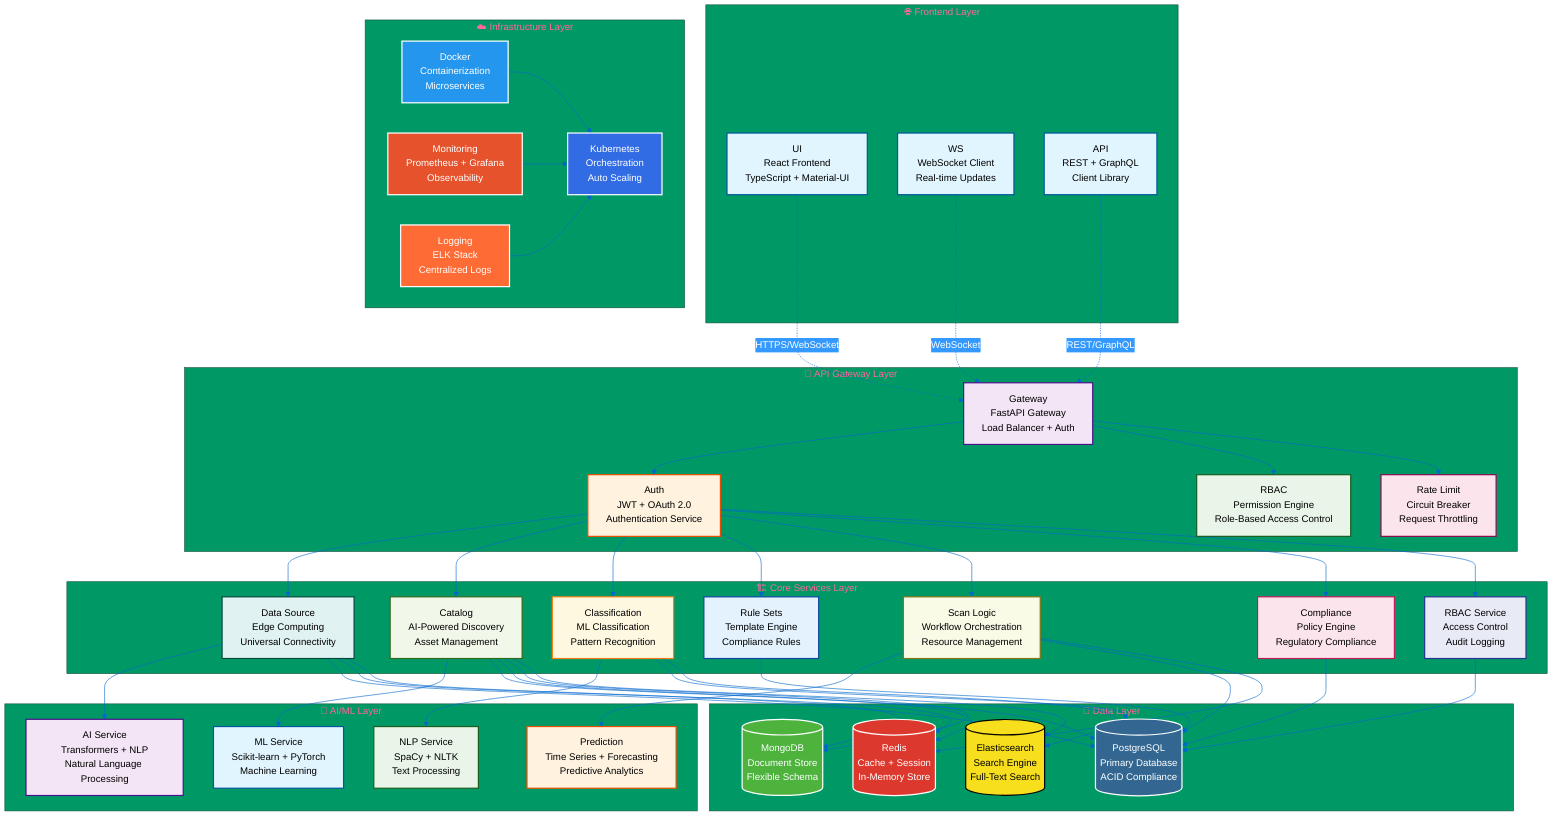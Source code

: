 %%{init: {
  'theme': 'base',
  'themeVariables': {
    'primaryColor': '#0066cc',
    'primaryTextColor': '#ffffff',
    'primaryBorderColor': '#004499',
    'lineColor': '#0066cc',
    'secondaryColor': '#3399ff',
    'tertiaryColor': '#009966',
    'background': '#f8f9fa',
    'mainBkg': '#ffffff',
    'secondBkg': '#f0f8ff',
    'tertiaryBkg': '#e6f7ff'
  }
}}%%

graph TB
    subgraph "🌐 Frontend Layer"
        UI[UI<br/>React Frontend<br/>TypeScript + Material-UI]:::frontend
        WS[WS<br/>WebSocket Client<br/>Real-time Updates]:::frontend
        API_CLIENT[API<br/>REST + GraphQL<br/>Client Library]:::frontend
    end
    
    subgraph "🚪 API Gateway Layer"
        GATEWAY[Gateway<br/>FastAPI Gateway<br/>Load Balancer + Auth]:::gateway
        AUTH[Auth<br/>JWT + OAuth 2.0<br/>Authentication Service]:::auth
        RBAC[RBAC<br/>Permission Engine<br/>Role-Based Access Control]:::rbac
        RATE_LIMIT[Rate Limit<br/>Circuit Breaker<br/>Request Throttling]:::rate
    end
    
    subgraph "🏗️ Core Services Layer"
        DS_SVC[Data Source<br/>Edge Computing<br/>Universal Connectivity]:::datasource
        CAT_SVC[Catalog<br/>AI-Powered Discovery<br/>Asset Management]:::catalog
        CLASS_SVC[Classification<br/>ML Classification<br/>Pattern Recognition]:::classification
        RULE_SVC[Rule Sets<br/>Template Engine<br/>Compliance Rules]:::rules
        SCAN_SVC[Scan Logic<br/>Workflow Orchestration<br/>Resource Management]:::scan
        COMP_SVC[Compliance<br/>Policy Engine<br/>Regulatory Compliance]:::compliance
        RBAC_SVC[RBAC Service<br/>Access Control<br/>Audit Logging]:::rbacservice
    end
    
    subgraph "🤖 AI/ML Layer"
        AI_SVC[AI Service<br/>Transformers + NLP<br/>Natural Language Processing]:::ai
        ML_SVC[ML Service<br/>Scikit-learn + PyTorch<br/>Machine Learning]:::ml
        NLP_SVC[NLP Service<br/>SpaCy + NLTK<br/>Text Processing]:::nlp
        PRED_SVC[Prediction<br/>Time Series + Forecasting<br/>Predictive Analytics]:::prediction
    end
    
    subgraph "💾 Data Layer"
        PG[(PostgreSQL<br/>Primary Database<br/>ACID Compliance)]:::postgres
        REDIS[(Redis<br/>Cache + Session<br/>In-Memory Store)]:::redis
        MONGO[(MongoDB<br/>Document Store<br/>Flexible Schema)]:::mongodb
        ES[(Elasticsearch<br/>Search Engine<br/>Full-Text Search)]:::elasticsearch
    end
    
    subgraph "☁️ Infrastructure Layer"
        DOCKER[Docker<br/>Containerization<br/>Microservices]:::docker
        K8S[Kubernetes<br/>Orchestration<br/>Auto Scaling]:::kubernetes
        MONITOR[Monitoring<br/>Prometheus + Grafana<br/>Observability]:::monitoring
        LOG[Logging<br/>ELK Stack<br/>Centralized Logs]:::logging
    end
    
    %% Frontend to Gateway connections
    UI -.->|"HTTPS/WebSocket"| GATEWAY
    WS -.->|"WebSocket"| GATEWAY
    API_CLIENT -.->|"REST/GraphQL"| GATEWAY
    
    %% Gateway internal flow
    GATEWAY --> AUTH
    GATEWAY --> RBAC
    GATEWAY --> RATE_LIMIT
    
    %% Authentication flow
    AUTH --> DS_SVC
    AUTH --> CAT_SVC
    AUTH --> CLASS_SVC
    AUTH --> RULE_SVC
    AUTH --> SCAN_SVC
    AUTH --> COMP_SVC
    AUTH --> RBAC_SVC
    
    %% AI/ML integration
    DS_SVC --> AI_SVC
    CAT_SVC --> ML_SVC
    CLASS_SVC --> NLP_SVC
    SCAN_SVC --> PRED_SVC
    
    %% Data layer connections
    DS_SVC --> PG
    CAT_SVC --> PG
    CLASS_SVC --> PG
    RULE_SVC --> PG
    SCAN_SVC --> PG
    COMP_SVC --> PG
    RBAC_SVC --> PG
    
    %% Caching connections
    DS_SVC --> REDIS
    CAT_SVC --> REDIS
    SCAN_SVC --> REDIS
    
    %% Document store connections
    DS_SVC --> MONGO
    CAT_SVC --> MONGO
    
    %% Search connections
    CAT_SVC --> ES
    CLASS_SVC --> ES
    
    %% Infrastructure connections
    DOCKER --> K8S
    MONITOR --> K8S
    LOG --> K8S
    
    %% Styling
    classDef frontend fill:#e1f5fe,stroke:#01579b,stroke-width:2px,color:#000
    classDef gateway fill:#f3e5f5,stroke:#4a148c,stroke-width:2px,color:#000
    classDef auth fill:#fff3e0,stroke:#e65100,stroke-width:2px,color:#000
    classDef rbac fill:#e8f5e8,stroke:#1b5e20,stroke-width:2px,color:#000
    classDef rate fill:#fce4ec,stroke:#880e4f,stroke-width:2px,color:#000
    classDef datasource fill:#e0f2f1,stroke:#004d40,stroke-width:2px,color:#000
    classDef catalog fill:#f1f8e9,stroke:#33691e,stroke-width:2px,color:#000
    classDef classification fill:#fff8e1,stroke:#f57f17,stroke-width:2px,color:#000
    classDef rules fill:#e3f2fd,stroke:#0d47a1,stroke-width:2px,color:#000
    classDef scan fill:#f9fbe7,stroke:#827717,stroke-width:2px,color:#000
    classDef compliance fill:#fce4ec,stroke:#c2185b,stroke-width:2px,color:#000
    classDef rbacservice fill:#e8eaf6,stroke:#283593,stroke-width:2px,color:#000
    classDef ai fill:#f3e5f5,stroke:#4a148c,stroke-width:2px,color:#000
    classDef ml fill:#e1f5fe,stroke:#01579b,stroke-width:2px,color:#000
    classDef nlp fill:#e8f5e8,stroke:#1b5e20,stroke-width:2px,color:#000
    classDef prediction fill:#fff3e0,stroke:#e65100,stroke-width:2px,color:#000
    classDef postgres fill:#336791,stroke:#ffffff,stroke-width:2px,color:#ffffff
    classDef redis fill:#dc382d,stroke:#ffffff,stroke-width:2px,color:#ffffff
    classDef mongodb fill:#4db33d,stroke:#ffffff,stroke-width:2px,color:#ffffff
    classDef elasticsearch fill:#f7df1e,stroke:#000000,stroke-width:2px,color:#000000
    classDef docker fill:#2496ed,stroke:#ffffff,stroke-width:2px,color:#ffffff
    classDef kubernetes fill:#326ce5,stroke:#ffffff,stroke-width:2px,color:#ffffff
    classDef monitoring fill:#e6522c,stroke:#ffffff,stroke-width:2px,color:#ffffff
    classDef logging fill:#ff6b35,stroke:#ffffff,stroke-width:2px,color:#ffffff
